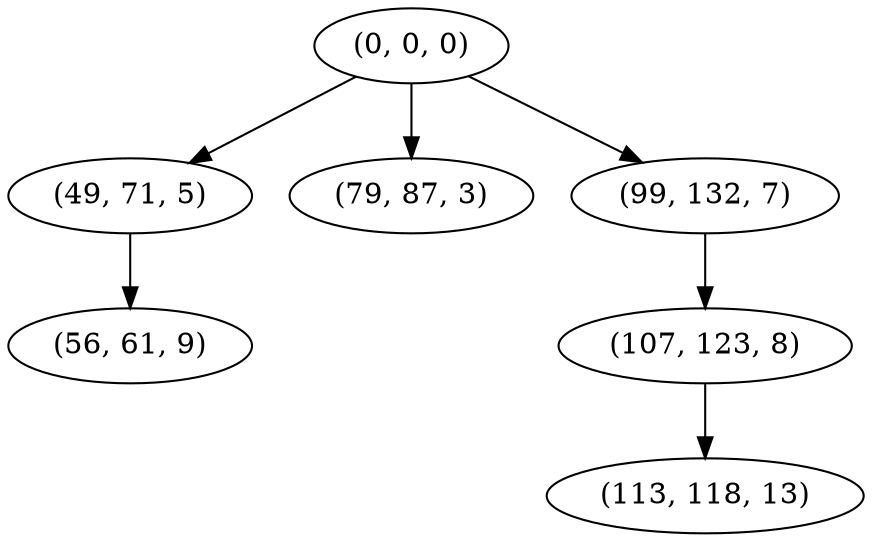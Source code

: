 digraph tree {
    "(0, 0, 0)";
    "(49, 71, 5)";
    "(56, 61, 9)";
    "(79, 87, 3)";
    "(99, 132, 7)";
    "(107, 123, 8)";
    "(113, 118, 13)";
    "(0, 0, 0)" -> "(49, 71, 5)";
    "(0, 0, 0)" -> "(79, 87, 3)";
    "(0, 0, 0)" -> "(99, 132, 7)";
    "(49, 71, 5)" -> "(56, 61, 9)";
    "(99, 132, 7)" -> "(107, 123, 8)";
    "(107, 123, 8)" -> "(113, 118, 13)";
}
